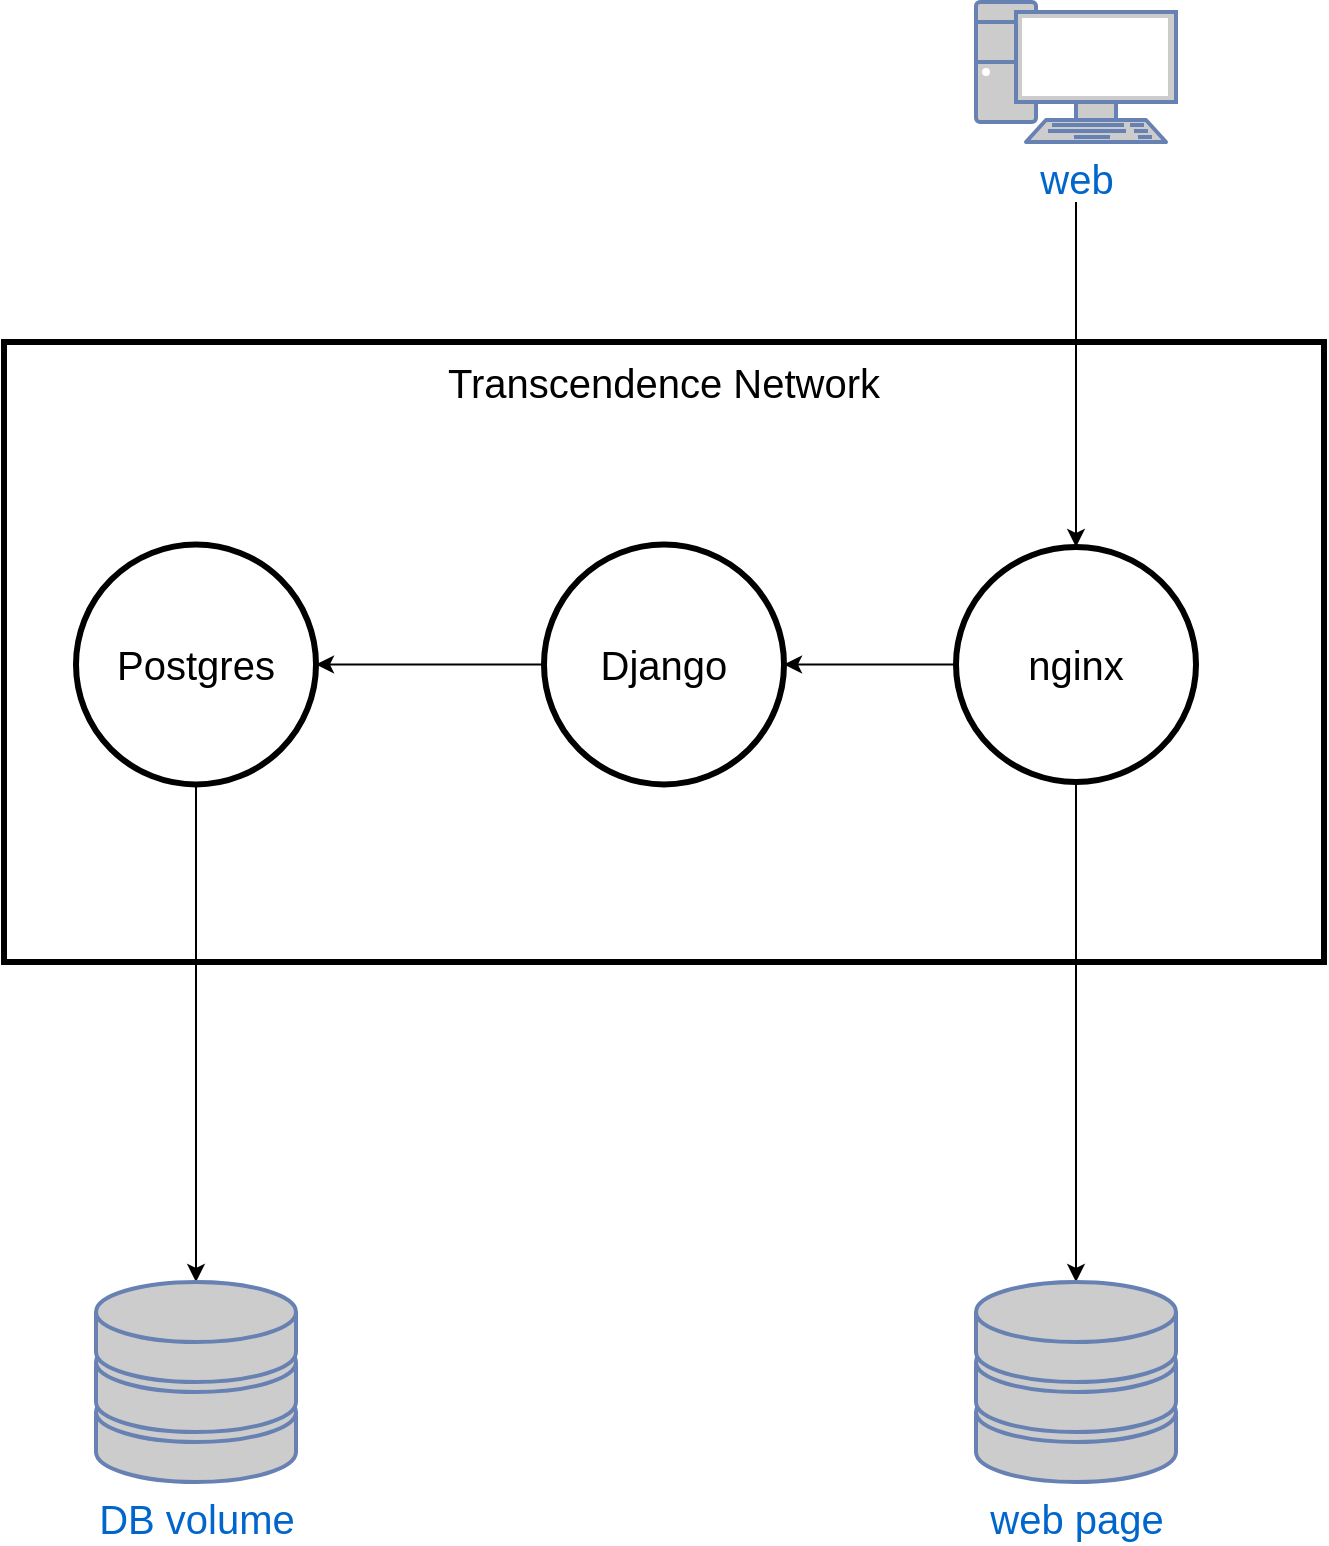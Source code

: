 <mxfile>
    <diagram id="z4XVWXrGCQkVdxE7Um6a" name="Page-1">
        <mxGraphModel dx="1601" dy="967" grid="1" gridSize="10" guides="1" tooltips="1" connect="1" arrows="1" fold="1" page="1" pageScale="1" pageWidth="827" pageHeight="1169" math="0" shadow="0">
            <root>
                <mxCell id="0"/>
                <mxCell id="1" parent="0"/>
                <mxCell id="2" value="Transcendence Network" style="whiteSpace=wrap;html=1;labelPosition=center;verticalLabelPosition=top;align=center;verticalAlign=bottom;fontSize=20;strokeWidth=3;perimeterSpacing=0;fillColor=none;horizontal=1;spacingTop=0;spacingBottom=-35;" vertex="1" parent="1">
                    <mxGeometry x="84" y="380" width="660" height="310" as="geometry"/>
                </mxCell>
                <mxCell id="16" style="edgeStyle=none;html=1;fontSize=20;" edge="1" parent="1" source="4" target="12">
                    <mxGeometry relative="1" as="geometry"/>
                </mxCell>
                <mxCell id="4" value="Postgres" style="ellipse;whiteSpace=wrap;html=1;strokeWidth=3;fontSize=20;fillColor=none;" vertex="1" parent="1">
                    <mxGeometry x="120" y="481.25" width="120" height="120" as="geometry"/>
                </mxCell>
                <mxCell id="10" style="edgeStyle=none;html=1;fontSize=20;" edge="1" parent="1" source="5" target="4">
                    <mxGeometry relative="1" as="geometry"/>
                </mxCell>
                <mxCell id="5" value="Django" style="ellipse;whiteSpace=wrap;html=1;strokeWidth=3;fontSize=20;fillColor=none;" vertex="1" parent="1">
                    <mxGeometry x="354" y="481.25" width="120" height="120" as="geometry"/>
                </mxCell>
                <mxCell id="9" style="edgeStyle=none;html=1;fontSize=20;" edge="1" parent="1" source="6" target="5">
                    <mxGeometry relative="1" as="geometry"/>
                </mxCell>
                <mxCell id="15" style="edgeStyle=none;html=1;entryX=0.5;entryY=0;entryDx=0;entryDy=0;entryPerimeter=0;fontSize=20;" edge="1" parent="1" source="6" target="14">
                    <mxGeometry relative="1" as="geometry"/>
                </mxCell>
                <mxCell id="6" value="nginx" style="ellipse;whiteSpace=wrap;html=1;strokeWidth=3;fontSize=20;fillColor=none;" vertex="1" parent="1">
                    <mxGeometry x="560" y="482.5" width="120" height="117.5" as="geometry"/>
                </mxCell>
                <mxCell id="8" style="edgeStyle=none;html=1;entryX=0.5;entryY=0;entryDx=0;entryDy=0;fontSize=20;" edge="1" parent="1" target="6">
                    <mxGeometry relative="1" as="geometry">
                        <mxPoint x="620" y="310" as="sourcePoint"/>
                    </mxGeometry>
                </mxCell>
                <mxCell id="12" value="DB volume" style="fontColor=#0066CC;verticalAlign=top;verticalLabelPosition=bottom;labelPosition=center;align=center;html=1;outlineConnect=0;fillColor=#CCCCCC;strokeColor=#6881B3;gradientColor=none;gradientDirection=north;strokeWidth=2;shape=mxgraph.networks.storage;fontSize=20;" vertex="1" parent="1">
                    <mxGeometry x="130" y="850" width="100" height="100" as="geometry"/>
                </mxCell>
                <mxCell id="14" value="web page&lt;br&gt;" style="fontColor=#0066CC;verticalAlign=top;verticalLabelPosition=bottom;labelPosition=center;align=center;html=1;outlineConnect=0;fillColor=#CCCCCC;strokeColor=#6881B3;gradientColor=none;gradientDirection=north;strokeWidth=2;shape=mxgraph.networks.storage;fontSize=20;" vertex="1" parent="1">
                    <mxGeometry x="570" y="850" width="100" height="100" as="geometry"/>
                </mxCell>
                <mxCell id="19" value="web&lt;br&gt;" style="fontColor=#0066CC;verticalAlign=top;verticalLabelPosition=bottom;labelPosition=center;align=center;html=1;outlineConnect=0;fillColor=#CCCCCC;strokeColor=#6881B3;gradientColor=none;gradientDirection=north;strokeWidth=2;shape=mxgraph.networks.pc;fontSize=20;" vertex="1" parent="1">
                    <mxGeometry x="570" y="210" width="100" height="70" as="geometry"/>
                </mxCell>
            </root>
        </mxGraphModel>
    </diagram>
</mxfile>
